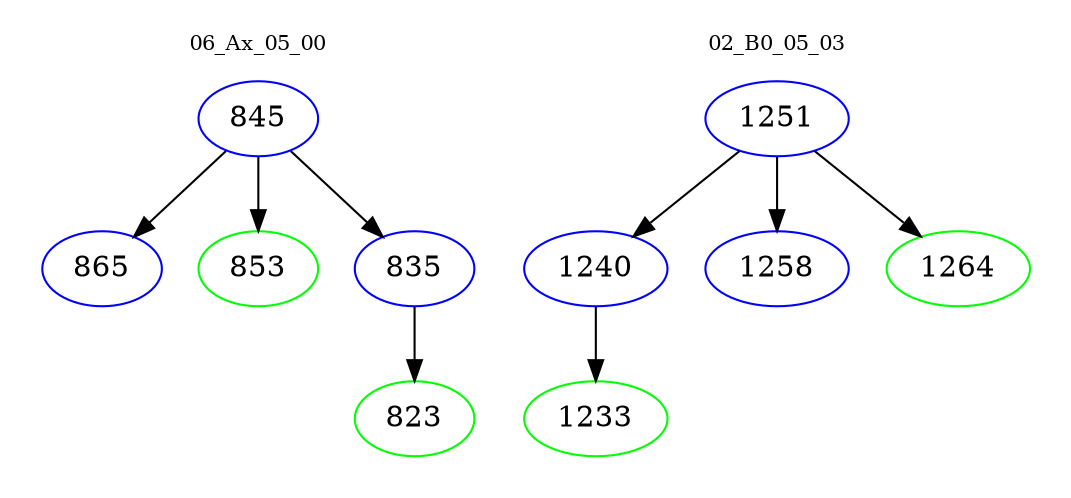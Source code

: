 digraph{
subgraph cluster_0 {
color = white
label = "06_Ax_05_00";
fontsize=10;
T0_845 [label="845", color="blue"]
T0_845 -> T0_865 [color="black"]
T0_865 [label="865", color="blue"]
T0_845 -> T0_853 [color="black"]
T0_853 [label="853", color="green"]
T0_845 -> T0_835 [color="black"]
T0_835 [label="835", color="blue"]
T0_835 -> T0_823 [color="black"]
T0_823 [label="823", color="green"]
}
subgraph cluster_1 {
color = white
label = "02_B0_05_03";
fontsize=10;
T1_1251 [label="1251", color="blue"]
T1_1251 -> T1_1240 [color="black"]
T1_1240 [label="1240", color="blue"]
T1_1240 -> T1_1233 [color="black"]
T1_1233 [label="1233", color="green"]
T1_1251 -> T1_1258 [color="black"]
T1_1258 [label="1258", color="blue"]
T1_1251 -> T1_1264 [color="black"]
T1_1264 [label="1264", color="green"]
}
}
